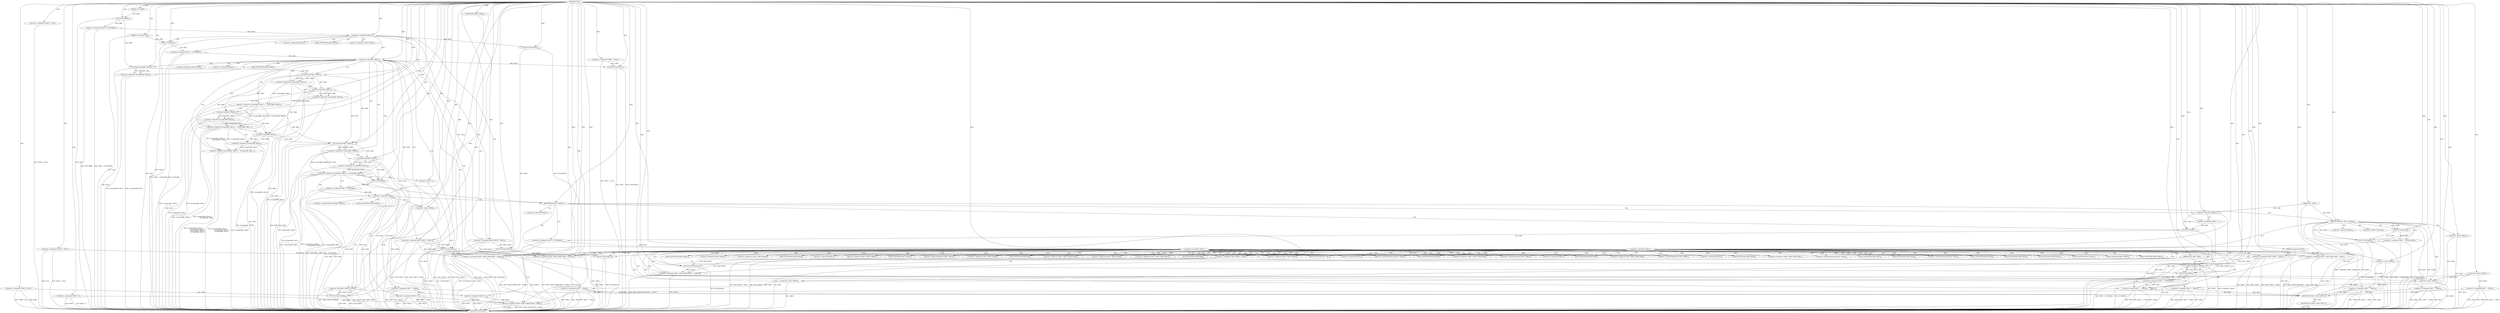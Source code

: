 digraph "FUN1" {  
"8" [label = <(METHOD,FUN1)<SUB>1</SUB>> ]
"294" [label = <(METHOD_RETURN,int)<SUB>1</SUB>> ]
"9" [label = <(PARAM,struct VAR1 *VAR2)<SUB>1</SUB>> ]
"10" [label = <(PARAM,char *VAR3)<SUB>1</SUB>> ]
"11" [label = <(PARAM,struct VAR4 *VAR5)<SUB>2</SUB>> ]
"12" [label = <(PARAM,char *VAR6)<SUB>2</SUB>> ]
"13" [label = <(PARAM,unsigned long VAR7)<SUB>2</SUB>> ]
"17" [label = <(&lt;operator&gt;.assignment,*VAR9 = NULL)<SUB>5</SUB>> ]
"21" [label = <(&lt;operator&gt;.assignment,*VAR10 = NULL)<SUB>6</SUB>> ]
"25" [label = <(&lt;operator&gt;.assignment,*VAR11 = NULL)<SUB>7</SUB>> ]
"29" [label = <(&lt;operator&gt;.assignment,*VAR12 = NULL)<SUB>8</SUB>> ]
"36" [label = <(&lt;operator&gt;.assignment,VAR16 = 0)<SUB>12</SUB>> ]
"40" [label = <(&lt;operator&gt;.assignment,VAR17 = -VAR18)<SUB>13</SUB>> ]
"44" [label = <(&lt;operator&gt;.assignment,VAR10 = FUN2(VAR6))<SUB>16</SUB>> ]
"53" [label = <(&lt;operator&gt;.assignment,VAR13.VAR20 = VAR10)<SUB>19</SUB>> ]
"58" [label = <(FUN3,FUN3(&amp;VAR13))<SUB>20</SUB>> ]
"61" [label = <(&lt;operator&gt;.assignment,VAR11 = FUN4(VAR5))<SUB>23</SUB>> ]
"74" [label = <(&lt;operator&gt;.assignment,VAR15.VAR20 = VAR11)<SUB>28</SUB>> ]
"79" [label = <(FUN3,FUN3(&amp;VAR15))<SUB>29</SUB>> ]
"207" [label = <(&lt;operator&gt;.assignment,VAR14.VAR20 = VAR12)<SUB>77</SUB>> ]
"212" [label = <(FUN3,FUN3(&amp;VAR14))<SUB>78</SUB>> ]
"215" [label = <(&lt;operator&gt;.assignment,VAR2-&gt;VAR33 = VAR34)<SUB>79</SUB>> ]
"220" [label = <(&lt;operator&gt;.assignment,VAR2-&gt;VAR35.VAR36.VAR16 = VAR16)<SUB>80</SUB>> ]
"229" [label = <(&lt;operator&gt;.assignment,VAR2-&gt;VAR35.VAR36.VAR37 = &amp;VAR14)<SUB>81</SUB>> ]
"239" [label = <(&lt;operator&gt;.assignment,VAR2-&gt;VAR35.VAR36.VAR5 = &amp;VAR15)<SUB>82</SUB>> ]
"249" [label = <(&lt;operator&gt;.assignment,VAR2-&gt;VAR35.VAR36.VAR6 = &amp;VAR13)<SUB>83</SUB>> ]
"259" [label = <(&lt;operator&gt;.assignment,VAR2-&gt;VAR35.VAR36.VAR7 = VAR7)<SUB>84</SUB>> ]
"281" [label = <(FUN10,FUN10(VAR12))<SUB>90</SUB>> ]
"283" [label = <(FUN10,FUN10(VAR11))<SUB>91</SUB>> ]
"290" [label = <(FUN10,FUN10(VAR10))<SUB>94</SUB>> ]
"292" [label = <(RETURN,return VAR17;,return VAR17;)<SUB>95</SUB>> ]
"49" [label = <(&lt;operator&gt;.logicalNot,!VAR10)<SUB>17</SUB>> ]
"66" [label = <(&lt;operator&gt;.logicalNot,!VAR11)<SUB>24</SUB>> ]
"83" [label = <(&lt;operator&gt;.logicalNot,!strcmp(VAR6, VAR21))<SUB>32</SUB>> ]
"154" [label = <(IDENTIFIER,VAR16,if (VAR16))<SUB>52</SUB>> ]
"277" [label = <(&lt;operator&gt;.equals,VAR17 == VAR39)<SUB>88</SUB>> ]
"286" [label = <(IDENTIFIER,VAR9,if (VAR9))<SUB>92</SUB>> ]
"293" [label = <(IDENTIFIER,VAR17,return VAR17;)<SUB>95</SUB>> ]
"42" [label = <(&lt;operator&gt;.minus,-VAR18)<SUB>13</SUB>> ]
"46" [label = <(FUN2,FUN2(VAR6))<SUB>16</SUB>> ]
"63" [label = <(FUN4,FUN4(VAR5))<SUB>23</SUB>> ]
"69" [label = <(&lt;operator&gt;.assignment,VAR17 = -VAR18)<SUB>25</SUB>> ]
"168" [label = <(&lt;operator&gt;.assignment,VAR12 = FUN4(&amp;VAR4))<SUB>61</SUB>> ]
"173" [label = <(FUN7,FUN7(&amp;VAR4))<SUB>62</SUB>> ]
"270" [label = <(FUN8,FUN8(VAR2, VAR38))<SUB>86</SUB>> ]
"273" [label = <(&lt;operator&gt;.assignment,VAR17 = FUN9(VAR2))<SUB>87</SUB>> ]
"288" [label = <(FUN11,FUN11(VAR9))<SUB>93</SUB>> ]
"84" [label = <(strcmp,strcmp(VAR6, VAR21))<SUB>32</SUB>> ]
"157" [label = <(FUN6,FUN6(VAR3, VAR31, &amp;VAR4))<SUB>55</SUB>> ]
"177" [label = <(&lt;operator&gt;.logicalNot,!VAR12)<SUB>63</SUB>> ]
"194" [label = <(&lt;operator&gt;.assignment,VAR12 = FUN2(VAR3))<SUB>71</SUB>> ]
"71" [label = <(&lt;operator&gt;.minus,-VAR18)<SUB>25</SUB>> ]
"91" [label = <(&lt;operator&gt;.logicalOr,!strcmp(VAR6, VAR22) ||
		   !strcmp(VAR6, VAR2...)<SUB>34</SUB>> ]
"163" [label = <(&lt;operator&gt;.assignment,VAR17 = -VAR32)<SUB>58</SUB>> ]
"170" [label = <(FUN4,FUN4(&amp;VAR4))<SUB>61</SUB>> ]
"180" [label = <(&lt;operator&gt;.assignment,VAR17 = -VAR32)<SUB>64</SUB>> ]
"188" [label = <(&lt;operator&gt;.logicalNot,!VAR3)<SUB>69</SUB>> ]
"199" [label = <(&lt;operator&gt;.logicalNot,!VAR12)<SUB>72</SUB>> ]
"275" [label = <(FUN9,FUN9(VAR2))<SUB>87</SUB>> ]
"191" [label = <(&lt;operator&gt;.assignment,VAR3 = &quot;&quot;)<SUB>70</SUB>> ]
"196" [label = <(FUN2,FUN2(VAR3))<SUB>71</SUB>> ]
"202" [label = <(&lt;operator&gt;.assignment,VAR17 = -VAR18)<SUB>73</SUB>> ]
"92" [label = <(&lt;operator&gt;.logicalOr,!strcmp(VAR6, VAR22) ||
		   !strcmp(VAR6, VAR2...)<SUB>34</SUB>> ]
"106" [label = <(&lt;operator&gt;.logicalNot,!strcmp(VAR6, VAR25))<SUB>37</SUB>> ]
"165" [label = <(&lt;operator&gt;.minus,-VAR32)<SUB>58</SUB>> ]
"182" [label = <(&lt;operator&gt;.minus,-VAR32)<SUB>64</SUB>> ]
"93" [label = <(&lt;operator&gt;.logicalOr,!strcmp(VAR6, VAR22) ||
		   !strcmp(VAR6, VAR23))<SUB>34</SUB>> ]
"102" [label = <(&lt;operator&gt;.logicalNot,!strcmp(VAR6, VAR24))<SUB>36</SUB>> ]
"107" [label = <(strcmp,strcmp(VAR6, VAR25))<SUB>37</SUB>> ]
"114" [label = <(&lt;operator&gt;.logicalOr,!strcmp(VAR6, VAR26) ||
		   !strcmp(VAR6, VAR27))<SUB>39</SUB>> ]
"204" [label = <(&lt;operator&gt;.minus,-VAR18)<SUB>73</SUB>> ]
"94" [label = <(&lt;operator&gt;.logicalNot,!strcmp(VAR6, VAR22))<SUB>34</SUB>> ]
"98" [label = <(&lt;operator&gt;.logicalNot,!strcmp(VAR6, VAR23))<SUB>35</SUB>> ]
"103" [label = <(strcmp,strcmp(VAR6, VAR24))<SUB>36</SUB>> ]
"124" [label = <(&lt;operator&gt;.assignment,VAR16 = -1)<SUB>41</SUB>> ]
"95" [label = <(strcmp,strcmp(VAR6, VAR22))<SUB>34</SUB>> ]
"99" [label = <(strcmp,strcmp(VAR6, VAR23))<SUB>35</SUB>> ]
"115" [label = <(&lt;operator&gt;.logicalNot,!strcmp(VAR6, VAR26))<SUB>39</SUB>> ]
"119" [label = <(&lt;operator&gt;.logicalNot,!strcmp(VAR6, VAR27))<SUB>40</SUB>> ]
"130" [label = <(&lt;operator&gt;.assignment,VAR9 = FUN5(VAR6))<SUB>43</SUB>> ]
"116" [label = <(strcmp,strcmp(VAR6, VAR26))<SUB>39</SUB>> ]
"120" [label = <(strcmp,strcmp(VAR6, VAR27))<SUB>40</SUB>> ]
"126" [label = <(&lt;operator&gt;.minus,-1)<SUB>41</SUB>> ]
"135" [label = <(&lt;operator&gt;.logicalNot,!VAR9)<SUB>44</SUB>> ]
"144" [label = <(&lt;operator&gt;.and,VAR9-&gt;VAR29 &amp; VAR30)<SUB>48</SUB>> ]
"132" [label = <(FUN5,FUN5(VAR6))<SUB>43</SUB>> ]
"138" [label = <(&lt;operator&gt;.assignment,VAR17 = -VAR28)<SUB>45</SUB>> ]
"150" [label = <(&lt;operator&gt;.assignment,VAR16 = 1)<SUB>50</SUB>> ]
"140" [label = <(&lt;operator&gt;.minus,-VAR28)<SUB>45</SUB>> ]
"54" [label = <(&lt;operator&gt;.fieldAccess,VAR13.VAR20)<SUB>19</SUB>> ]
"59" [label = <(&lt;operator&gt;.addressOf,&amp;VAR13)<SUB>20</SUB>> ]
"75" [label = <(&lt;operator&gt;.fieldAccess,VAR15.VAR20)<SUB>28</SUB>> ]
"80" [label = <(&lt;operator&gt;.addressOf,&amp;VAR15)<SUB>29</SUB>> ]
"208" [label = <(&lt;operator&gt;.fieldAccess,VAR14.VAR20)<SUB>77</SUB>> ]
"213" [label = <(&lt;operator&gt;.addressOf,&amp;VAR14)<SUB>78</SUB>> ]
"216" [label = <(&lt;operator&gt;.indirectFieldAccess,VAR2-&gt;VAR33)<SUB>79</SUB>> ]
"221" [label = <(&lt;operator&gt;.fieldAccess,VAR2-&gt;VAR35.VAR36.VAR16)<SUB>80</SUB>> ]
"230" [label = <(&lt;operator&gt;.fieldAccess,VAR2-&gt;VAR35.VAR36.VAR37)<SUB>81</SUB>> ]
"237" [label = <(&lt;operator&gt;.addressOf,&amp;VAR14)<SUB>81</SUB>> ]
"240" [label = <(&lt;operator&gt;.fieldAccess,VAR2-&gt;VAR35.VAR36.VAR5)<SUB>82</SUB>> ]
"247" [label = <(&lt;operator&gt;.addressOf,&amp;VAR15)<SUB>82</SUB>> ]
"250" [label = <(&lt;operator&gt;.fieldAccess,VAR2-&gt;VAR35.VAR36.VAR6)<SUB>83</SUB>> ]
"257" [label = <(&lt;operator&gt;.addressOf,&amp;VAR13)<SUB>83</SUB>> ]
"260" [label = <(&lt;operator&gt;.fieldAccess,VAR2-&gt;VAR35.VAR36.VAR7)<SUB>84</SUB>> ]
"56" [label = <(FIELD_IDENTIFIER,VAR20,VAR20)<SUB>19</SUB>> ]
"77" [label = <(FIELD_IDENTIFIER,VAR20,VAR20)<SUB>28</SUB>> ]
"210" [label = <(FIELD_IDENTIFIER,VAR20,VAR20)<SUB>77</SUB>> ]
"218" [label = <(FIELD_IDENTIFIER,VAR33,VAR33)<SUB>79</SUB>> ]
"222" [label = <(&lt;operator&gt;.fieldAccess,VAR2-&gt;VAR35.VAR36)<SUB>80</SUB>> ]
"227" [label = <(FIELD_IDENTIFIER,VAR16,VAR16)<SUB>80</SUB>> ]
"231" [label = <(&lt;operator&gt;.fieldAccess,VAR2-&gt;VAR35.VAR36)<SUB>81</SUB>> ]
"236" [label = <(FIELD_IDENTIFIER,VAR37,VAR37)<SUB>81</SUB>> ]
"241" [label = <(&lt;operator&gt;.fieldAccess,VAR2-&gt;VAR35.VAR36)<SUB>82</SUB>> ]
"246" [label = <(FIELD_IDENTIFIER,VAR5,VAR5)<SUB>82</SUB>> ]
"251" [label = <(&lt;operator&gt;.fieldAccess,VAR2-&gt;VAR35.VAR36)<SUB>83</SUB>> ]
"256" [label = <(FIELD_IDENTIFIER,VAR6,VAR6)<SUB>83</SUB>> ]
"261" [label = <(&lt;operator&gt;.fieldAccess,VAR2-&gt;VAR35.VAR36)<SUB>84</SUB>> ]
"266" [label = <(FIELD_IDENTIFIER,VAR7,VAR7)<SUB>84</SUB>> ]
"174" [label = <(&lt;operator&gt;.addressOf,&amp;VAR4)<SUB>62</SUB>> ]
"223" [label = <(&lt;operator&gt;.indirectFieldAccess,VAR2-&gt;VAR35)<SUB>80</SUB>> ]
"226" [label = <(FIELD_IDENTIFIER,VAR36,VAR36)<SUB>80</SUB>> ]
"232" [label = <(&lt;operator&gt;.indirectFieldAccess,VAR2-&gt;VAR35)<SUB>81</SUB>> ]
"235" [label = <(FIELD_IDENTIFIER,VAR36,VAR36)<SUB>81</SUB>> ]
"242" [label = <(&lt;operator&gt;.indirectFieldAccess,VAR2-&gt;VAR35)<SUB>82</SUB>> ]
"245" [label = <(FIELD_IDENTIFIER,VAR36,VAR36)<SUB>82</SUB>> ]
"252" [label = <(&lt;operator&gt;.indirectFieldAccess,VAR2-&gt;VAR35)<SUB>83</SUB>> ]
"255" [label = <(FIELD_IDENTIFIER,VAR36,VAR36)<SUB>83</SUB>> ]
"262" [label = <(&lt;operator&gt;.indirectFieldAccess,VAR2-&gt;VAR35)<SUB>84</SUB>> ]
"265" [label = <(FIELD_IDENTIFIER,VAR36,VAR36)<SUB>84</SUB>> ]
"160" [label = <(&lt;operator&gt;.addressOf,&amp;VAR4)<SUB>55</SUB>> ]
"171" [label = <(&lt;operator&gt;.addressOf,&amp;VAR4)<SUB>61</SUB>> ]
"225" [label = <(FIELD_IDENTIFIER,VAR35,VAR35)<SUB>80</SUB>> ]
"234" [label = <(FIELD_IDENTIFIER,VAR35,VAR35)<SUB>81</SUB>> ]
"244" [label = <(FIELD_IDENTIFIER,VAR35,VAR35)<SUB>82</SUB>> ]
"254" [label = <(FIELD_IDENTIFIER,VAR35,VAR35)<SUB>83</SUB>> ]
"264" [label = <(FIELD_IDENTIFIER,VAR35,VAR35)<SUB>84</SUB>> ]
"145" [label = <(&lt;operator&gt;.indirectFieldAccess,VAR9-&gt;VAR29)<SUB>48</SUB>> ]
"147" [label = <(FIELD_IDENTIFIER,VAR29,VAR29)<SUB>48</SUB>> ]
  "292" -> "294"  [ label = "DDG: &lt;RET&gt;"] 
  "9" -> "294"  [ label = "DDG: VAR2"] 
  "10" -> "294"  [ label = "DDG: VAR3"] 
  "11" -> "294"  [ label = "DDG: VAR5"] 
  "13" -> "294"  [ label = "DDG: VAR7"] 
  "17" -> "294"  [ label = "DDG: VAR9"] 
  "17" -> "294"  [ label = "DDG: *VAR9 = NULL"] 
  "21" -> "294"  [ label = "DDG: *VAR10 = NULL"] 
  "25" -> "294"  [ label = "DDG: *VAR11 = NULL"] 
  "29" -> "294"  [ label = "DDG: NULL"] 
  "29" -> "294"  [ label = "DDG: *VAR12 = NULL"] 
  "36" -> "294"  [ label = "DDG: VAR16"] 
  "36" -> "294"  [ label = "DDG: VAR16 = 0"] 
  "40" -> "294"  [ label = "DDG: VAR17"] 
  "42" -> "294"  [ label = "DDG: VAR18"] 
  "40" -> "294"  [ label = "DDG: -VAR18"] 
  "40" -> "294"  [ label = "DDG: VAR17 = -VAR18"] 
  "46" -> "294"  [ label = "DDG: VAR6"] 
  "44" -> "294"  [ label = "DDG: FUN2(VAR6)"] 
  "44" -> "294"  [ label = "DDG: VAR10 = FUN2(VAR6)"] 
  "49" -> "294"  [ label = "DDG: !VAR10"] 
  "53" -> "294"  [ label = "DDG: VAR13.VAR20"] 
  "53" -> "294"  [ label = "DDG: VAR13.VAR20 = VAR10"] 
  "58" -> "294"  [ label = "DDG: &amp;VAR13"] 
  "58" -> "294"  [ label = "DDG: FUN3(&amp;VAR13)"] 
  "63" -> "294"  [ label = "DDG: VAR5"] 
  "61" -> "294"  [ label = "DDG: FUN4(VAR5)"] 
  "61" -> "294"  [ label = "DDG: VAR11 = FUN4(VAR5)"] 
  "66" -> "294"  [ label = "DDG: !VAR11"] 
  "74" -> "294"  [ label = "DDG: VAR15.VAR20"] 
  "74" -> "294"  [ label = "DDG: VAR15.VAR20 = VAR11"] 
  "79" -> "294"  [ label = "DDG: &amp;VAR15"] 
  "79" -> "294"  [ label = "DDG: FUN3(&amp;VAR15)"] 
  "83" -> "294"  [ label = "DDG: strcmp(VAR6, VAR21)"] 
  "83" -> "294"  [ label = "DDG: !strcmp(VAR6, VAR21)"] 
  "94" -> "294"  [ label = "DDG: strcmp(VAR6, VAR22)"] 
  "93" -> "294"  [ label = "DDG: !strcmp(VAR6, VAR22)"] 
  "98" -> "294"  [ label = "DDG: strcmp(VAR6, VAR23)"] 
  "93" -> "294"  [ label = "DDG: !strcmp(VAR6, VAR23)"] 
  "92" -> "294"  [ label = "DDG: !strcmp(VAR6, VAR22) ||
		   !strcmp(VAR6, VAR23)"] 
  "102" -> "294"  [ label = "DDG: strcmp(VAR6, VAR24)"] 
  "92" -> "294"  [ label = "DDG: !strcmp(VAR6, VAR24)"] 
  "91" -> "294"  [ label = "DDG: !strcmp(VAR6, VAR22) ||
		   !strcmp(VAR6, VAR23) ||
		   !strcmp(VAR6, VAR24)"] 
  "106" -> "294"  [ label = "DDG: strcmp(VAR6, VAR25)"] 
  "91" -> "294"  [ label = "DDG: !strcmp(VAR6, VAR25)"] 
  "91" -> "294"  [ label = "DDG: !strcmp(VAR6, VAR22) ||
		   !strcmp(VAR6, VAR23) ||
		   !strcmp(VAR6, VAR24) ||
		   !strcmp(VAR6, VAR25)"] 
  "116" -> "294"  [ label = "DDG: VAR6"] 
  "115" -> "294"  [ label = "DDG: strcmp(VAR6, VAR26)"] 
  "114" -> "294"  [ label = "DDG: !strcmp(VAR6, VAR26)"] 
  "120" -> "294"  [ label = "DDG: VAR6"] 
  "119" -> "294"  [ label = "DDG: strcmp(VAR6, VAR27)"] 
  "114" -> "294"  [ label = "DDG: !strcmp(VAR6, VAR27)"] 
  "114" -> "294"  [ label = "DDG: !strcmp(VAR6, VAR26) ||
		   !strcmp(VAR6, VAR27)"] 
  "132" -> "294"  [ label = "DDG: VAR6"] 
  "130" -> "294"  [ label = "DDG: FUN5(VAR6)"] 
  "130" -> "294"  [ label = "DDG: VAR9 = FUN5(VAR6)"] 
  "135" -> "294"  [ label = "DDG: VAR9"] 
  "135" -> "294"  [ label = "DDG: !VAR9"] 
  "144" -> "294"  [ label = "DDG: VAR9-&gt;VAR29"] 
  "144" -> "294"  [ label = "DDG: VAR9-&gt;VAR29 &amp; VAR30"] 
  "150" -> "294"  [ label = "DDG: VAR16"] 
  "150" -> "294"  [ label = "DDG: VAR16 = 1"] 
  "138" -> "294"  [ label = "DDG: VAR17"] 
  "138" -> "294"  [ label = "DDG: -VAR28"] 
  "138" -> "294"  [ label = "DDG: VAR17 = -VAR28"] 
  "124" -> "294"  [ label = "DDG: VAR16"] 
  "124" -> "294"  [ label = "DDG: -1"] 
  "124" -> "294"  [ label = "DDG: VAR16 = -1"] 
  "188" -> "294"  [ label = "DDG: !VAR3"] 
  "191" -> "294"  [ label = "DDG: VAR3 = &quot;&quot;"] 
  "196" -> "294"  [ label = "DDG: VAR3"] 
  "194" -> "294"  [ label = "DDG: FUN2(VAR3)"] 
  "194" -> "294"  [ label = "DDG: VAR12 = FUN2(VAR3)"] 
  "199" -> "294"  [ label = "DDG: !VAR12"] 
  "202" -> "294"  [ label = "DDG: VAR17"] 
  "204" -> "294"  [ label = "DDG: VAR18"] 
  "202" -> "294"  [ label = "DDG: -VAR18"] 
  "202" -> "294"  [ label = "DDG: VAR17 = -VAR18"] 
  "157" -> "294"  [ label = "DDG: VAR3"] 
  "157" -> "294"  [ label = "DDG: &amp;VAR4"] 
  "157" -> "294"  [ label = "DDG: FUN6(VAR3, VAR31, &amp;VAR4)"] 
  "168" -> "294"  [ label = "DDG: FUN4(&amp;VAR4)"] 
  "168" -> "294"  [ label = "DDG: VAR12 = FUN4(&amp;VAR4)"] 
  "173" -> "294"  [ label = "DDG: &amp;VAR4"] 
  "173" -> "294"  [ label = "DDG: FUN7(&amp;VAR4)"] 
  "177" -> "294"  [ label = "DDG: !VAR12"] 
  "207" -> "294"  [ label = "DDG: VAR14.VAR20"] 
  "207" -> "294"  [ label = "DDG: VAR14.VAR20 = VAR12"] 
  "212" -> "294"  [ label = "DDG: FUN3(&amp;VAR14)"] 
  "215" -> "294"  [ label = "DDG: VAR2-&gt;VAR33"] 
  "215" -> "294"  [ label = "DDG: VAR2-&gt;VAR33 = VAR34"] 
  "220" -> "294"  [ label = "DDG: VAR16"] 
  "220" -> "294"  [ label = "DDG: VAR2-&gt;VAR35.VAR36.VAR16 = VAR16"] 
  "229" -> "294"  [ label = "DDG: &amp;VAR14"] 
  "229" -> "294"  [ label = "DDG: VAR2-&gt;VAR35.VAR36.VAR37 = &amp;VAR14"] 
  "239" -> "294"  [ label = "DDG: &amp;VAR15"] 
  "239" -> "294"  [ label = "DDG: VAR2-&gt;VAR35.VAR36.VAR5 = &amp;VAR15"] 
  "249" -> "294"  [ label = "DDG: &amp;VAR13"] 
  "249" -> "294"  [ label = "DDG: VAR2-&gt;VAR35.VAR36.VAR6 = &amp;VAR13"] 
  "259" -> "294"  [ label = "DDG: VAR7"] 
  "259" -> "294"  [ label = "DDG: VAR2-&gt;VAR35.VAR36.VAR7 = VAR7"] 
  "270" -> "294"  [ label = "DDG: FUN8(VAR2, VAR38)"] 
  "275" -> "294"  [ label = "DDG: VAR2"] 
  "273" -> "294"  [ label = "DDG: FUN9(VAR2)"] 
  "273" -> "294"  [ label = "DDG: VAR17 = FUN9(VAR2)"] 
  "277" -> "294"  [ label = "DDG: VAR17"] 
  "277" -> "294"  [ label = "DDG: VAR17 == VAR39"] 
  "180" -> "294"  [ label = "DDG: VAR17"] 
  "182" -> "294"  [ label = "DDG: VAR32"] 
  "180" -> "294"  [ label = "DDG: -VAR32"] 
  "180" -> "294"  [ label = "DDG: VAR17 = -VAR32"] 
  "163" -> "294"  [ label = "DDG: VAR17"] 
  "165" -> "294"  [ label = "DDG: VAR32"] 
  "163" -> "294"  [ label = "DDG: -VAR32"] 
  "163" -> "294"  [ label = "DDG: VAR17 = -VAR32"] 
  "69" -> "294"  [ label = "DDG: VAR17"] 
  "71" -> "294"  [ label = "DDG: VAR18"] 
  "69" -> "294"  [ label = "DDG: -VAR18"] 
  "69" -> "294"  [ label = "DDG: VAR17 = -VAR18"] 
  "281" -> "294"  [ label = "DDG: VAR12"] 
  "281" -> "294"  [ label = "DDG: FUN10(VAR12)"] 
  "283" -> "294"  [ label = "DDG: VAR11"] 
  "283" -> "294"  [ label = "DDG: FUN10(VAR11)"] 
  "288" -> "294"  [ label = "DDG: VAR9"] 
  "288" -> "294"  [ label = "DDG: FUN11(VAR9)"] 
  "290" -> "294"  [ label = "DDG: VAR10"] 
  "290" -> "294"  [ label = "DDG: FUN10(VAR10)"] 
  "277" -> "294"  [ label = "DDG: VAR39"] 
  "157" -> "294"  [ label = "DDG: VAR31"] 
  "270" -> "294"  [ label = "DDG: VAR38"] 
  "84" -> "294"  [ label = "DDG: VAR21"] 
  "140" -> "294"  [ label = "DDG: VAR28"] 
  "107" -> "294"  [ label = "DDG: VAR25"] 
  "144" -> "294"  [ label = "DDG: VAR30"] 
  "95" -> "294"  [ label = "DDG: VAR22"] 
  "215" -> "294"  [ label = "DDG: VAR34"] 
  "116" -> "294"  [ label = "DDG: VAR26"] 
  "99" -> "294"  [ label = "DDG: VAR23"] 
  "120" -> "294"  [ label = "DDG: VAR27"] 
  "103" -> "294"  [ label = "DDG: VAR24"] 
  "8" -> "9"  [ label = "DDG: "] 
  "8" -> "10"  [ label = "DDG: "] 
  "8" -> "11"  [ label = "DDG: "] 
  "8" -> "12"  [ label = "DDG: "] 
  "8" -> "13"  [ label = "DDG: "] 
  "8" -> "17"  [ label = "DDG: "] 
  "8" -> "21"  [ label = "DDG: "] 
  "8" -> "25"  [ label = "DDG: "] 
  "8" -> "29"  [ label = "DDG: "] 
  "8" -> "36"  [ label = "DDG: "] 
  "42" -> "40"  [ label = "DDG: VAR18"] 
  "46" -> "44"  [ label = "DDG: VAR6"] 
  "49" -> "53"  [ label = "DDG: VAR10"] 
  "8" -> "53"  [ label = "DDG: "] 
  "63" -> "61"  [ label = "DDG: VAR5"] 
  "66" -> "74"  [ label = "DDG: VAR11"] 
  "8" -> "74"  [ label = "DDG: "] 
  "199" -> "207"  [ label = "DDG: VAR12"] 
  "177" -> "207"  [ label = "DDG: VAR12"] 
  "8" -> "207"  [ label = "DDG: "] 
  "8" -> "215"  [ label = "DDG: "] 
  "36" -> "220"  [ label = "DDG: VAR16"] 
  "150" -> "220"  [ label = "DDG: VAR16"] 
  "124" -> "220"  [ label = "DDG: VAR16"] 
  "8" -> "220"  [ label = "DDG: "] 
  "212" -> "229"  [ label = "DDG: &amp;VAR14"] 
  "207" -> "229"  [ label = "DDG: VAR14.VAR20"] 
  "8" -> "229"  [ label = "DDG: "] 
  "79" -> "239"  [ label = "DDG: &amp;VAR15"] 
  "74" -> "239"  [ label = "DDG: VAR15.VAR20"] 
  "8" -> "239"  [ label = "DDG: "] 
  "58" -> "249"  [ label = "DDG: &amp;VAR13"] 
  "53" -> "249"  [ label = "DDG: VAR13.VAR20"] 
  "8" -> "249"  [ label = "DDG: "] 
  "13" -> "259"  [ label = "DDG: VAR7"] 
  "8" -> "259"  [ label = "DDG: "] 
  "293" -> "292"  [ label = "DDG: VAR17"] 
  "53" -> "58"  [ label = "DDG: VAR13.VAR20"] 
  "8" -> "58"  [ label = "DDG: "] 
  "74" -> "79"  [ label = "DDG: VAR15.VAR20"] 
  "8" -> "79"  [ label = "DDG: "] 
  "8" -> "154"  [ label = "DDG: "] 
  "207" -> "212"  [ label = "DDG: VAR14.VAR20"] 
  "8" -> "212"  [ label = "DDG: "] 
  "29" -> "281"  [ label = "DDG: VAR12"] 
  "199" -> "281"  [ label = "DDG: VAR12"] 
  "177" -> "281"  [ label = "DDG: VAR12"] 
  "8" -> "281"  [ label = "DDG: "] 
  "25" -> "283"  [ label = "DDG: VAR11"] 
  "66" -> "283"  [ label = "DDG: VAR11"] 
  "8" -> "283"  [ label = "DDG: "] 
  "8" -> "286"  [ label = "DDG: "] 
  "49" -> "290"  [ label = "DDG: VAR10"] 
  "8" -> "290"  [ label = "DDG: "] 
  "202" -> "293"  [ label = "DDG: VAR17"] 
  "138" -> "293"  [ label = "DDG: VAR17"] 
  "40" -> "293"  [ label = "DDG: VAR17"] 
  "69" -> "293"  [ label = "DDG: VAR17"] 
  "277" -> "293"  [ label = "DDG: VAR17"] 
  "163" -> "293"  [ label = "DDG: VAR17"] 
  "180" -> "293"  [ label = "DDG: VAR17"] 
  "8" -> "293"  [ label = "DDG: "] 
  "8" -> "42"  [ label = "DDG: "] 
  "12" -> "46"  [ label = "DDG: VAR6"] 
  "8" -> "46"  [ label = "DDG: "] 
  "44" -> "49"  [ label = "DDG: VAR10"] 
  "8" -> "49"  [ label = "DDG: "] 
  "11" -> "63"  [ label = "DDG: VAR5"] 
  "8" -> "63"  [ label = "DDG: "] 
  "61" -> "66"  [ label = "DDG: VAR11"] 
  "8" -> "66"  [ label = "DDG: "] 
  "71" -> "69"  [ label = "DDG: VAR18"] 
  "84" -> "83"  [ label = "DDG: VAR6"] 
  "84" -> "83"  [ label = "DDG: VAR21"] 
  "170" -> "168"  [ label = "DDG: &amp;VAR4"] 
  "275" -> "273"  [ label = "DDG: VAR2"] 
  "273" -> "277"  [ label = "DDG: VAR17"] 
  "8" -> "277"  [ label = "DDG: "] 
  "46" -> "84"  [ label = "DDG: VAR6"] 
  "8" -> "84"  [ label = "DDG: "] 
  "170" -> "173"  [ label = "DDG: &amp;VAR4"] 
  "8" -> "173"  [ label = "DDG: "] 
  "157" -> "173"  [ label = "DDG: &amp;VAR4"] 
  "196" -> "194"  [ label = "DDG: VAR3"] 
  "9" -> "270"  [ label = "DDG: VAR2"] 
  "215" -> "270"  [ label = "DDG: VAR2-&gt;VAR33"] 
  "275" -> "270"  [ label = "DDG: VAR2"] 
  "8" -> "270"  [ label = "DDG: "] 
  "17" -> "288"  [ label = "DDG: VAR9"] 
  "135" -> "288"  [ label = "DDG: VAR9"] 
  "144" -> "288"  [ label = "DDG: VAR9-&gt;VAR29"] 
  "8" -> "288"  [ label = "DDG: "] 
  "42" -> "71"  [ label = "DDG: VAR18"] 
  "8" -> "71"  [ label = "DDG: "] 
  "10" -> "157"  [ label = "DDG: VAR3"] 
  "8" -> "157"  [ label = "DDG: "] 
  "165" -> "163"  [ label = "DDG: VAR32"] 
  "157" -> "170"  [ label = "DDG: &amp;VAR4"] 
  "8" -> "170"  [ label = "DDG: "] 
  "168" -> "177"  [ label = "DDG: VAR12"] 
  "8" -> "177"  [ label = "DDG: "] 
  "182" -> "180"  [ label = "DDG: VAR32"] 
  "215" -> "275"  [ label = "DDG: VAR2-&gt;VAR33"] 
  "270" -> "275"  [ label = "DDG: VAR2"] 
  "8" -> "275"  [ label = "DDG: "] 
  "92" -> "91"  [ label = "DDG: !strcmp(VAR6, VAR22) ||
		   !strcmp(VAR6, VAR23)"] 
  "92" -> "91"  [ label = "DDG: !strcmp(VAR6, VAR24)"] 
  "106" -> "91"  [ label = "DDG: strcmp(VAR6, VAR25)"] 
  "10" -> "188"  [ label = "DDG: VAR3"] 
  "8" -> "188"  [ label = "DDG: "] 
  "8" -> "191"  [ label = "DDG: "] 
  "188" -> "196"  [ label = "DDG: VAR3"] 
  "191" -> "196"  [ label = "DDG: VAR3"] 
  "8" -> "196"  [ label = "DDG: "] 
  "194" -> "199"  [ label = "DDG: VAR12"] 
  "8" -> "199"  [ label = "DDG: "] 
  "204" -> "202"  [ label = "DDG: VAR18"] 
  "93" -> "92"  [ label = "DDG: !strcmp(VAR6, VAR22)"] 
  "93" -> "92"  [ label = "DDG: !strcmp(VAR6, VAR23)"] 
  "102" -> "92"  [ label = "DDG: strcmp(VAR6, VAR24)"] 
  "107" -> "106"  [ label = "DDG: VAR6"] 
  "107" -> "106"  [ label = "DDG: VAR25"] 
  "8" -> "165"  [ label = "DDG: "] 
  "8" -> "182"  [ label = "DDG: "] 
  "94" -> "93"  [ label = "DDG: strcmp(VAR6, VAR22)"] 
  "98" -> "93"  [ label = "DDG: strcmp(VAR6, VAR23)"] 
  "103" -> "102"  [ label = "DDG: VAR6"] 
  "103" -> "102"  [ label = "DDG: VAR24"] 
  "95" -> "107"  [ label = "DDG: VAR6"] 
  "99" -> "107"  [ label = "DDG: VAR6"] 
  "103" -> "107"  [ label = "DDG: VAR6"] 
  "8" -> "107"  [ label = "DDG: "] 
  "42" -> "204"  [ label = "DDG: VAR18"] 
  "8" -> "204"  [ label = "DDG: "] 
  "95" -> "94"  [ label = "DDG: VAR6"] 
  "95" -> "94"  [ label = "DDG: VAR22"] 
  "99" -> "98"  [ label = "DDG: VAR6"] 
  "99" -> "98"  [ label = "DDG: VAR23"] 
  "95" -> "103"  [ label = "DDG: VAR6"] 
  "99" -> "103"  [ label = "DDG: VAR6"] 
  "8" -> "103"  [ label = "DDG: "] 
  "115" -> "114"  [ label = "DDG: strcmp(VAR6, VAR26)"] 
  "119" -> "114"  [ label = "DDG: strcmp(VAR6, VAR27)"] 
  "126" -> "124"  [ label = "DDG: 1"] 
  "84" -> "95"  [ label = "DDG: VAR6"] 
  "8" -> "95"  [ label = "DDG: "] 
  "95" -> "99"  [ label = "DDG: VAR6"] 
  "8" -> "99"  [ label = "DDG: "] 
  "116" -> "115"  [ label = "DDG: VAR6"] 
  "116" -> "115"  [ label = "DDG: VAR26"] 
  "120" -> "119"  [ label = "DDG: VAR6"] 
  "120" -> "119"  [ label = "DDG: VAR27"] 
  "132" -> "130"  [ label = "DDG: VAR6"] 
  "95" -> "116"  [ label = "DDG: VAR6"] 
  "99" -> "116"  [ label = "DDG: VAR6"] 
  "103" -> "116"  [ label = "DDG: VAR6"] 
  "107" -> "116"  [ label = "DDG: VAR6"] 
  "8" -> "116"  [ label = "DDG: "] 
  "116" -> "120"  [ label = "DDG: VAR6"] 
  "8" -> "120"  [ label = "DDG: "] 
  "8" -> "126"  [ label = "DDG: "] 
  "116" -> "132"  [ label = "DDG: VAR6"] 
  "120" -> "132"  [ label = "DDG: VAR6"] 
  "8" -> "132"  [ label = "DDG: "] 
  "130" -> "135"  [ label = "DDG: VAR9"] 
  "8" -> "135"  [ label = "DDG: "] 
  "140" -> "138"  [ label = "DDG: VAR28"] 
  "135" -> "144"  [ label = "DDG: VAR9"] 
  "8" -> "144"  [ label = "DDG: "] 
  "8" -> "150"  [ label = "DDG: "] 
  "8" -> "140"  [ label = "DDG: "] 
  "49" -> "59"  [ label = "CDG: "] 
  "49" -> "54"  [ label = "CDG: "] 
  "49" -> "61"  [ label = "CDG: "] 
  "49" -> "66"  [ label = "CDG: "] 
  "49" -> "53"  [ label = "CDG: "] 
  "49" -> "56"  [ label = "CDG: "] 
  "49" -> "58"  [ label = "CDG: "] 
  "49" -> "63"  [ label = "CDG: "] 
  "66" -> "84"  [ label = "CDG: "] 
  "66" -> "114"  [ label = "CDG: "] 
  "66" -> "74"  [ label = "CDG: "] 
  "66" -> "95"  [ label = "CDG: "] 
  "66" -> "93"  [ label = "CDG: "] 
  "66" -> "80"  [ label = "CDG: "] 
  "66" -> "116"  [ label = "CDG: "] 
  "66" -> "71"  [ label = "CDG: "] 
  "66" -> "94"  [ label = "CDG: "] 
  "66" -> "115"  [ label = "CDG: "] 
  "66" -> "77"  [ label = "CDG: "] 
  "66" -> "75"  [ label = "CDG: "] 
  "66" -> "69"  [ label = "CDG: "] 
  "66" -> "92"  [ label = "CDG: "] 
  "66" -> "91"  [ label = "CDG: "] 
  "66" -> "79"  [ label = "CDG: "] 
  "66" -> "83"  [ label = "CDG: "] 
  "154" -> "188"  [ label = "CDG: "] 
  "154" -> "196"  [ label = "CDG: "] 
  "154" -> "194"  [ label = "CDG: "] 
  "154" -> "160"  [ label = "CDG: "] 
  "154" -> "199"  [ label = "CDG: "] 
  "154" -> "157"  [ label = "CDG: "] 
  "277" -> "273"  [ label = "CDG: "] 
  "277" -> "275"  [ label = "CDG: "] 
  "277" -> "277"  [ label = "CDG: "] 
  "277" -> "270"  [ label = "CDG: "] 
  "286" -> "288"  [ label = "CDG: "] 
  "157" -> "163"  [ label = "CDG: "] 
  "157" -> "168"  [ label = "CDG: "] 
  "157" -> "170"  [ label = "CDG: "] 
  "157" -> "174"  [ label = "CDG: "] 
  "157" -> "177"  [ label = "CDG: "] 
  "157" -> "173"  [ label = "CDG: "] 
  "157" -> "171"  [ label = "CDG: "] 
  "157" -> "165"  [ label = "CDG: "] 
  "177" -> "230"  [ label = "CDG: "] 
  "177" -> "215"  [ label = "CDG: "] 
  "177" -> "240"  [ label = "CDG: "] 
  "177" -> "226"  [ label = "CDG: "] 
  "177" -> "213"  [ label = "CDG: "] 
  "177" -> "256"  [ label = "CDG: "] 
  "177" -> "262"  [ label = "CDG: "] 
  "177" -> "264"  [ label = "CDG: "] 
  "177" -> "247"  [ label = "CDG: "] 
  "177" -> "208"  [ label = "CDG: "] 
  "177" -> "242"  [ label = "CDG: "] 
  "177" -> "182"  [ label = "CDG: "] 
  "177" -> "249"  [ label = "CDG: "] 
  "177" -> "180"  [ label = "CDG: "] 
  "177" -> "236"  [ label = "CDG: "] 
  "177" -> "260"  [ label = "CDG: "] 
  "177" -> "237"  [ label = "CDG: "] 
  "177" -> "254"  [ label = "CDG: "] 
  "177" -> "229"  [ label = "CDG: "] 
  "177" -> "241"  [ label = "CDG: "] 
  "177" -> "216"  [ label = "CDG: "] 
  "177" -> "227"  [ label = "CDG: "] 
  "177" -> "222"  [ label = "CDG: "] 
  "177" -> "225"  [ label = "CDG: "] 
  "177" -> "257"  [ label = "CDG: "] 
  "177" -> "273"  [ label = "CDG: "] 
  "177" -> "232"  [ label = "CDG: "] 
  "177" -> "244"  [ label = "CDG: "] 
  "177" -> "261"  [ label = "CDG: "] 
  "177" -> "275"  [ label = "CDG: "] 
  "177" -> "245"  [ label = "CDG: "] 
  "177" -> "255"  [ label = "CDG: "] 
  "177" -> "223"  [ label = "CDG: "] 
  "177" -> "231"  [ label = "CDG: "] 
  "177" -> "259"  [ label = "CDG: "] 
  "177" -> "246"  [ label = "CDG: "] 
  "177" -> "207"  [ label = "CDG: "] 
  "177" -> "212"  [ label = "CDG: "] 
  "177" -> "221"  [ label = "CDG: "] 
  "177" -> "265"  [ label = "CDG: "] 
  "177" -> "239"  [ label = "CDG: "] 
  "177" -> "252"  [ label = "CDG: "] 
  "177" -> "277"  [ label = "CDG: "] 
  "177" -> "235"  [ label = "CDG: "] 
  "177" -> "210"  [ label = "CDG: "] 
  "177" -> "270"  [ label = "CDG: "] 
  "177" -> "251"  [ label = "CDG: "] 
  "177" -> "220"  [ label = "CDG: "] 
  "177" -> "234"  [ label = "CDG: "] 
  "177" -> "250"  [ label = "CDG: "] 
  "177" -> "218"  [ label = "CDG: "] 
  "177" -> "266"  [ label = "CDG: "] 
  "188" -> "191"  [ label = "CDG: "] 
  "199" -> "230"  [ label = "CDG: "] 
  "199" -> "215"  [ label = "CDG: "] 
  "199" -> "240"  [ label = "CDG: "] 
  "199" -> "226"  [ label = "CDG: "] 
  "199" -> "213"  [ label = "CDG: "] 
  "199" -> "256"  [ label = "CDG: "] 
  "199" -> "204"  [ label = "CDG: "] 
  "199" -> "262"  [ label = "CDG: "] 
  "199" -> "264"  [ label = "CDG: "] 
  "199" -> "247"  [ label = "CDG: "] 
  "199" -> "208"  [ label = "CDG: "] 
  "199" -> "242"  [ label = "CDG: "] 
  "199" -> "202"  [ label = "CDG: "] 
  "199" -> "249"  [ label = "CDG: "] 
  "199" -> "236"  [ label = "CDG: "] 
  "199" -> "260"  [ label = "CDG: "] 
  "199" -> "237"  [ label = "CDG: "] 
  "199" -> "254"  [ label = "CDG: "] 
  "199" -> "229"  [ label = "CDG: "] 
  "199" -> "241"  [ label = "CDG: "] 
  "199" -> "216"  [ label = "CDG: "] 
  "199" -> "227"  [ label = "CDG: "] 
  "199" -> "222"  [ label = "CDG: "] 
  "199" -> "225"  [ label = "CDG: "] 
  "199" -> "257"  [ label = "CDG: "] 
  "199" -> "273"  [ label = "CDG: "] 
  "199" -> "232"  [ label = "CDG: "] 
  "199" -> "244"  [ label = "CDG: "] 
  "199" -> "261"  [ label = "CDG: "] 
  "199" -> "275"  [ label = "CDG: "] 
  "199" -> "245"  [ label = "CDG: "] 
  "199" -> "255"  [ label = "CDG: "] 
  "199" -> "223"  [ label = "CDG: "] 
  "199" -> "231"  [ label = "CDG: "] 
  "199" -> "259"  [ label = "CDG: "] 
  "199" -> "246"  [ label = "CDG: "] 
  "199" -> "207"  [ label = "CDG: "] 
  "199" -> "212"  [ label = "CDG: "] 
  "199" -> "221"  [ label = "CDG: "] 
  "199" -> "265"  [ label = "CDG: "] 
  "199" -> "239"  [ label = "CDG: "] 
  "199" -> "252"  [ label = "CDG: "] 
  "199" -> "277"  [ label = "CDG: "] 
  "199" -> "235"  [ label = "CDG: "] 
  "199" -> "210"  [ label = "CDG: "] 
  "199" -> "270"  [ label = "CDG: "] 
  "199" -> "251"  [ label = "CDG: "] 
  "199" -> "220"  [ label = "CDG: "] 
  "199" -> "234"  [ label = "CDG: "] 
  "199" -> "250"  [ label = "CDG: "] 
  "199" -> "218"  [ label = "CDG: "] 
  "199" -> "266"  [ label = "CDG: "] 
  "92" -> "107"  [ label = "CDG: "] 
  "92" -> "106"  [ label = "CDG: "] 
  "93" -> "102"  [ label = "CDG: "] 
  "93" -> "103"  [ label = "CDG: "] 
  "94" -> "98"  [ label = "CDG: "] 
  "94" -> "99"  [ label = "CDG: "] 
  "114" -> "154"  [ label = "CDG: "] 
  "114" -> "135"  [ label = "CDG: "] 
  "114" -> "132"  [ label = "CDG: "] 
  "114" -> "130"  [ label = "CDG: "] 
  "114" -> "126"  [ label = "CDG: "] 
  "114" -> "124"  [ label = "CDG: "] 
  "115" -> "120"  [ label = "CDG: "] 
  "115" -> "119"  [ label = "CDG: "] 
  "135" -> "154"  [ label = "CDG: "] 
  "135" -> "138"  [ label = "CDG: "] 
  "135" -> "140"  [ label = "CDG: "] 
  "135" -> "147"  [ label = "CDG: "] 
  "135" -> "145"  [ label = "CDG: "] 
  "135" -> "144"  [ label = "CDG: "] 
  "144" -> "150"  [ label = "CDG: "] 
}
